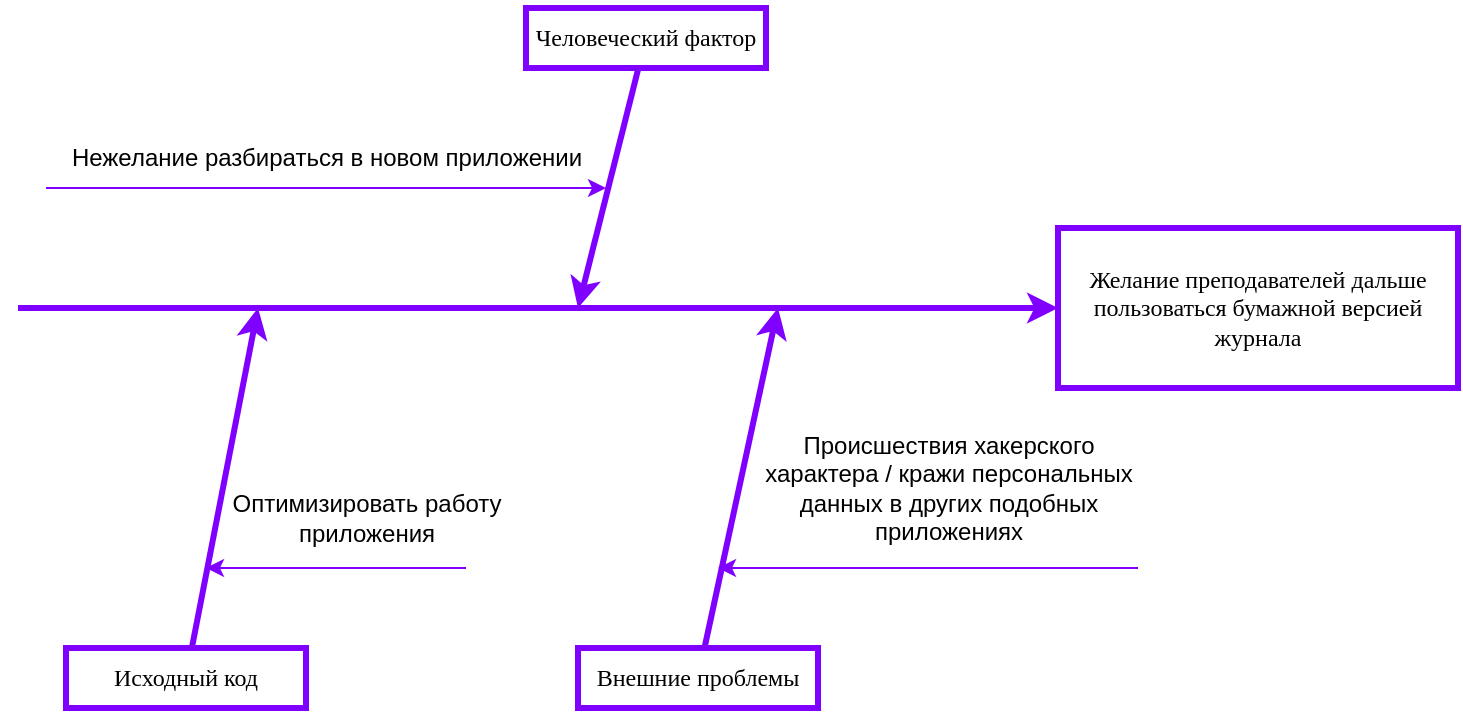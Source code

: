 <mxfile version="24.0.6" type="github">
  <diagram name="Страница — 1" id="RWMB_ImXay5igspLXjax">
    <mxGraphModel dx="1002" dy="577" grid="1" gridSize="10" guides="1" tooltips="1" connect="1" arrows="1" fold="1" page="1" pageScale="1" pageWidth="827" pageHeight="1169" math="0" shadow="0">
      <root>
        <mxCell id="0" />
        <mxCell id="1" parent="0" />
        <mxCell id="-G5OJrmHk-mhB26xI_N0-1" value="&lt;p class=&quot;MsoNormal&quot;&gt;&lt;span style=&quot;mso-spacerun:&#39;yes&#39;;font-family:&#39;Times New Roman&#39;;mso-fareast-font-family:Calibri;&lt;br/&gt;font-size:14,0000pt;&quot;&gt;Желание преподавателей дальше пользоваться бумажной версией журнала&lt;/span&gt;&lt;/p&gt;" style="rounded=0;whiteSpace=wrap;html=1;strokeColor=#7F00FF;strokeWidth=3;" vertex="1" parent="1">
          <mxGeometry x="560" y="440" width="200" height="80" as="geometry" />
        </mxCell>
        <mxCell id="-G5OJrmHk-mhB26xI_N0-2" value="" style="endArrow=classic;html=1;rounded=0;strokeColor=#7F00FF;strokeWidth=3;" edge="1" parent="1" target="-G5OJrmHk-mhB26xI_N0-1">
          <mxGeometry width="50" height="50" relative="1" as="geometry">
            <mxPoint x="40" y="480" as="sourcePoint" />
            <mxPoint x="440" y="420" as="targetPoint" />
          </mxGeometry>
        </mxCell>
        <mxCell id="-G5OJrmHk-mhB26xI_N0-4" value="&lt;p class=&quot;MsoNormal&quot;&gt;&lt;span style=&quot;mso-spacerun:&#39;yes&#39;;font-family:&#39;Times New Roman&#39;;mso-fareast-font-family:Calibri;&lt;br/&gt;font-size:14,0000pt;&quot;&gt;Человеческий фактор&lt;/span&gt;&lt;/p&gt;" style="rounded=0;whiteSpace=wrap;html=1;strokeColor=#7F00FF;strokeWidth=3;" vertex="1" parent="1">
          <mxGeometry x="294" y="330" width="120" height="30" as="geometry" />
        </mxCell>
        <mxCell id="-G5OJrmHk-mhB26xI_N0-5" value="&lt;p class=&quot;MsoNormal&quot;&gt;&lt;span style=&quot;mso-spacerun:&#39;yes&#39;;font-family:&#39;Times New Roman&#39;;mso-fareast-font-family:Calibri;&lt;br/&gt;font-size:14,0000pt;&quot;&gt;Внешние проблемы&lt;/span&gt;&lt;/p&gt;" style="rounded=0;whiteSpace=wrap;html=1;strokeColor=#7F00FF;strokeWidth=3;" vertex="1" parent="1">
          <mxGeometry x="320" y="650" width="120" height="30" as="geometry" />
        </mxCell>
        <mxCell id="-G5OJrmHk-mhB26xI_N0-6" value="&lt;p class=&quot;MsoNormal&quot;&gt;&lt;font face=&quot;Times New Roman&quot;&gt;Исходный код&lt;/font&gt;&lt;/p&gt;" style="rounded=0;whiteSpace=wrap;html=1;strokeColor=#7F00FF;strokeWidth=3;" vertex="1" parent="1">
          <mxGeometry x="64" y="650" width="120" height="30" as="geometry" />
        </mxCell>
        <mxCell id="-G5OJrmHk-mhB26xI_N0-7" value="" style="endArrow=classic;html=1;rounded=0;strokeColor=#7F00FF;strokeWidth=3;" edge="1" parent="1" source="-G5OJrmHk-mhB26xI_N0-6">
          <mxGeometry width="50" height="50" relative="1" as="geometry">
            <mxPoint x="99.997" y="600" as="sourcePoint" />
            <mxPoint x="160" y="480" as="targetPoint" />
          </mxGeometry>
        </mxCell>
        <mxCell id="-G5OJrmHk-mhB26xI_N0-8" value="" style="endArrow=classic;html=1;rounded=0;strokeColor=#7F00FF;strokeWidth=3;" edge="1" parent="1" source="-G5OJrmHk-mhB26xI_N0-5">
          <mxGeometry width="50" height="50" relative="1" as="geometry">
            <mxPoint x="379.997" y="600" as="sourcePoint" />
            <mxPoint x="420" y="480" as="targetPoint" />
          </mxGeometry>
        </mxCell>
        <mxCell id="-G5OJrmHk-mhB26xI_N0-10" value="" style="endArrow=classic;html=1;rounded=0;strokeColor=#7F00FF;strokeWidth=3;" edge="1" parent="1" source="-G5OJrmHk-mhB26xI_N0-4">
          <mxGeometry width="50" height="50" relative="1" as="geometry">
            <mxPoint x="420" y="360" as="sourcePoint" />
            <mxPoint x="320" y="480" as="targetPoint" />
          </mxGeometry>
        </mxCell>
        <mxCell id="-G5OJrmHk-mhB26xI_N0-11" value="" style="endArrow=classic;html=1;rounded=0;strokeColor=#7F00FF;" edge="1" parent="1">
          <mxGeometry width="50" height="50" relative="1" as="geometry">
            <mxPoint x="54" y="420" as="sourcePoint" />
            <mxPoint x="334" y="420" as="targetPoint" />
          </mxGeometry>
        </mxCell>
        <mxCell id="-G5OJrmHk-mhB26xI_N0-12" value="" style="endArrow=classic;html=1;rounded=0;strokeColor=#7F00FF;" edge="1" parent="1">
          <mxGeometry width="50" height="50" relative="1" as="geometry">
            <mxPoint x="264" y="610" as="sourcePoint" />
            <mxPoint x="134" y="610" as="targetPoint" />
          </mxGeometry>
        </mxCell>
        <mxCell id="-G5OJrmHk-mhB26xI_N0-13" value="" style="endArrow=classic;html=1;rounded=0;strokeColor=#7F00FF;" edge="1" parent="1">
          <mxGeometry width="50" height="50" relative="1" as="geometry">
            <mxPoint x="600" y="610" as="sourcePoint" />
            <mxPoint x="390" y="610" as="targetPoint" />
          </mxGeometry>
        </mxCell>
        <mxCell id="-G5OJrmHk-mhB26xI_N0-16" value="Нежелание разбираться в новом приложении" style="text;html=1;align=center;verticalAlign=middle;resizable=0;points=[];autosize=1;strokeColor=none;fillColor=none;" vertex="1" parent="1">
          <mxGeometry x="54" y="390" width="280" height="30" as="geometry" />
        </mxCell>
        <mxCell id="-G5OJrmHk-mhB26xI_N0-17" value="Оптимизировать работу&lt;div&gt;приложения&lt;/div&gt;" style="text;html=1;align=center;verticalAlign=middle;resizable=0;points=[];autosize=1;strokeColor=none;fillColor=none;" vertex="1" parent="1">
          <mxGeometry x="134" y="565" width="160" height="40" as="geometry" />
        </mxCell>
        <mxCell id="-G5OJrmHk-mhB26xI_N0-18" value="Происшествия хакерского&lt;div&gt;характера / кражи персональных&lt;/div&gt;&lt;div&gt;данных в других подобных&lt;/div&gt;&lt;div&gt;приложениях&lt;/div&gt;" style="text;html=1;align=center;verticalAlign=middle;resizable=0;points=[];autosize=1;strokeColor=none;fillColor=none;" vertex="1" parent="1">
          <mxGeometry x="400" y="535" width="210" height="70" as="geometry" />
        </mxCell>
      </root>
    </mxGraphModel>
  </diagram>
</mxfile>
